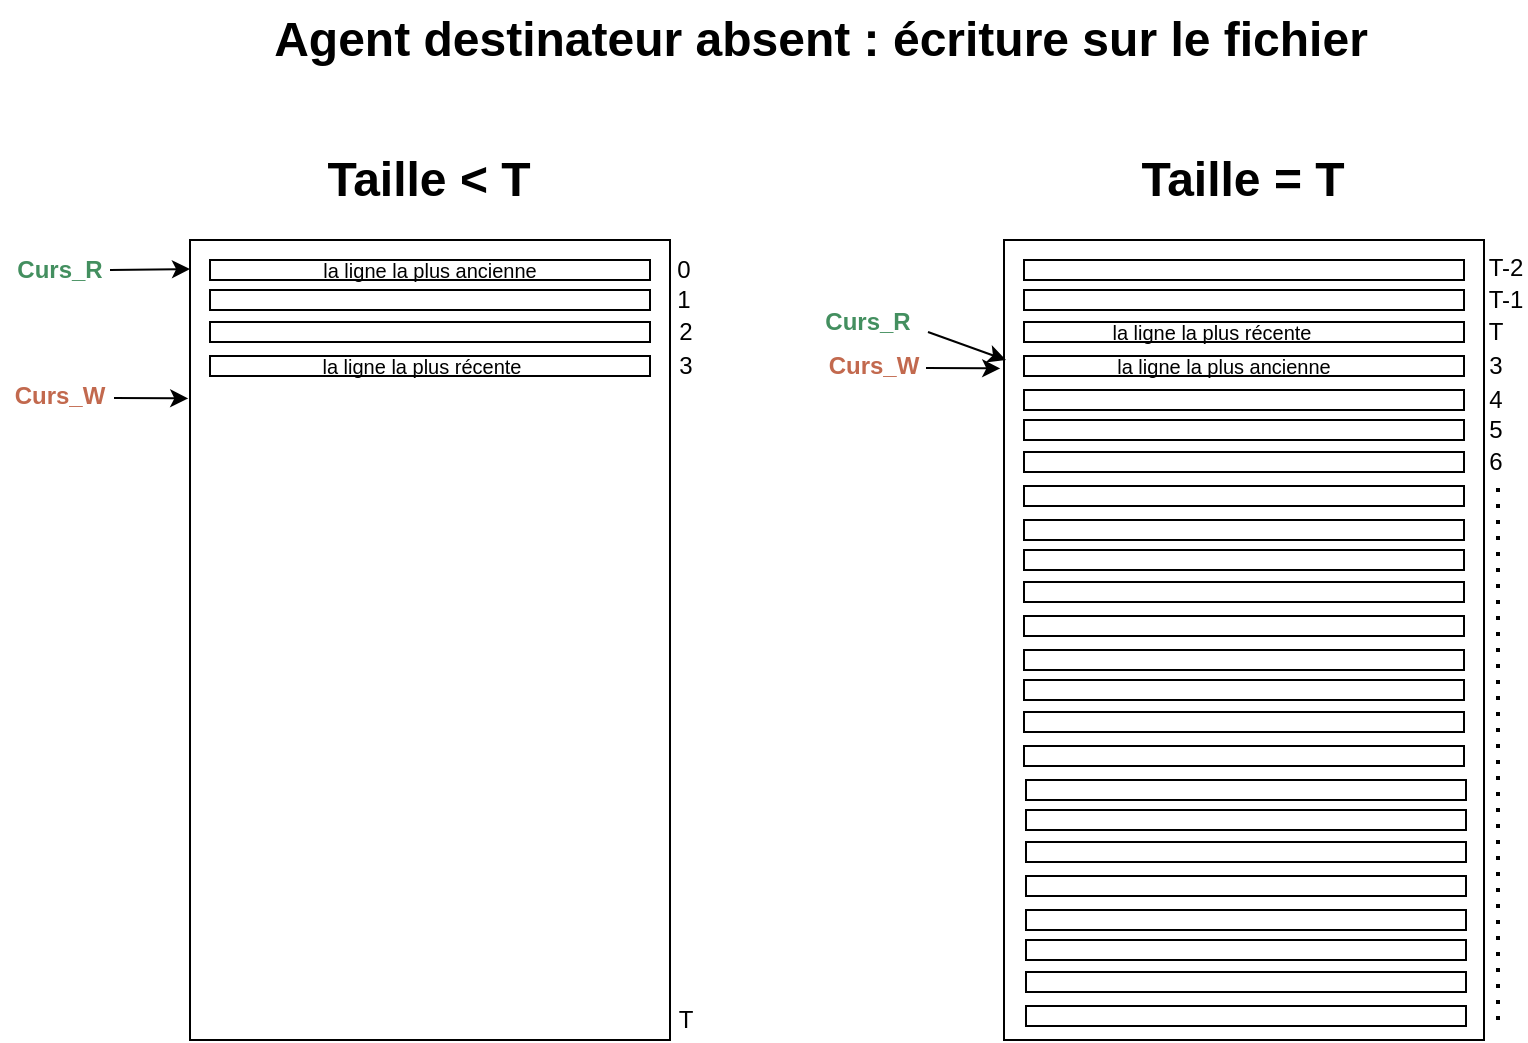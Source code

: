 <mxfile version="24.7.17" pages="2">
  <diagram name="Page-1" id="pLpfgeYwGpFJaBxvxh2n">
    <mxGraphModel dx="956" dy="521" grid="1" gridSize="10" guides="1" tooltips="1" connect="1" arrows="1" fold="1" page="1" pageScale="1" pageWidth="827" pageHeight="1169" math="0" shadow="0">
      <root>
        <mxCell id="0" />
        <mxCell id="1" parent="0" />
        <mxCell id="p97gS7HEvcgLnohrgNDr-1" value="" style="rounded=0;whiteSpace=wrap;html=1;" parent="1" vertex="1">
          <mxGeometry x="102" y="150" width="240" height="400" as="geometry" />
        </mxCell>
        <mxCell id="p97gS7HEvcgLnohrgNDr-2" value="" style="rounded=0;whiteSpace=wrap;html=1;" parent="1" vertex="1">
          <mxGeometry x="112" y="160" width="220" height="10" as="geometry" />
        </mxCell>
        <mxCell id="p97gS7HEvcgLnohrgNDr-3" value="" style="rounded=0;whiteSpace=wrap;html=1;" parent="1" vertex="1">
          <mxGeometry x="112" y="175" width="220" height="10" as="geometry" />
        </mxCell>
        <mxCell id="p97gS7HEvcgLnohrgNDr-4" value="" style="rounded=0;whiteSpace=wrap;html=1;" parent="1" vertex="1">
          <mxGeometry x="112" y="208" width="220" height="10" as="geometry" />
        </mxCell>
        <mxCell id="p97gS7HEvcgLnohrgNDr-5" value="" style="rounded=0;whiteSpace=wrap;html=1;" parent="1" vertex="1">
          <mxGeometry x="112" y="191" width="220" height="10" as="geometry" />
        </mxCell>
        <mxCell id="p97gS7HEvcgLnohrgNDr-9" value="" style="endArrow=classic;html=1;rounded=0;" parent="1" edge="1">
          <mxGeometry width="50" height="50" relative="1" as="geometry">
            <mxPoint x="62" y="165" as="sourcePoint" />
            <mxPoint x="102" y="164.5" as="targetPoint" />
          </mxGeometry>
        </mxCell>
        <mxCell id="p97gS7HEvcgLnohrgNDr-10" value="" style="endArrow=classic;html=1;rounded=0;entryX=-0.012;entryY=0.163;entryDx=0;entryDy=0;entryPerimeter=0;" parent="1" edge="1">
          <mxGeometry width="50" height="50" relative="1" as="geometry">
            <mxPoint x="64" y="229" as="sourcePoint" />
            <mxPoint x="101.12" y="229.2" as="targetPoint" />
          </mxGeometry>
        </mxCell>
        <mxCell id="p97gS7HEvcgLnohrgNDr-21" value="&lt;div&gt;&lt;font color=&quot;#c2694e&quot;&gt;&lt;b&gt;Curs_W&lt;/b&gt;&lt;/font&gt;&lt;/div&gt;" style="text;html=1;align=center;verticalAlign=middle;whiteSpace=wrap;rounded=0;" parent="1" vertex="1">
          <mxGeometry x="7" y="218" width="60" height="20" as="geometry" />
        </mxCell>
        <mxCell id="p97gS7HEvcgLnohrgNDr-22" value="&lt;b&gt;&lt;font color=&quot;#438f5f&quot;&gt;Curs_R&lt;/font&gt;&lt;/b&gt;" style="text;html=1;align=center;verticalAlign=middle;whiteSpace=wrap;rounded=0;" parent="1" vertex="1">
          <mxGeometry x="7" y="155" width="60" height="20" as="geometry" />
        </mxCell>
        <mxCell id="p97gS7HEvcgLnohrgNDr-24" value="0" style="text;html=1;align=center;verticalAlign=middle;whiteSpace=wrap;rounded=0;" parent="1" vertex="1">
          <mxGeometry x="344" y="160" width="10" height="10" as="geometry" />
        </mxCell>
        <mxCell id="p97gS7HEvcgLnohrgNDr-26" value="1" style="text;html=1;align=center;verticalAlign=middle;whiteSpace=wrap;rounded=0;" parent="1" vertex="1">
          <mxGeometry x="344" y="175" width="10" height="10" as="geometry" />
        </mxCell>
        <mxCell id="p97gS7HEvcgLnohrgNDr-27" value="2" style="text;html=1;align=center;verticalAlign=middle;whiteSpace=wrap;rounded=0;" parent="1" vertex="1">
          <mxGeometry x="345" y="191" width="10" height="10" as="geometry" />
        </mxCell>
        <mxCell id="p97gS7HEvcgLnohrgNDr-29" value="3" style="text;html=1;align=center;verticalAlign=middle;whiteSpace=wrap;rounded=0;" parent="1" vertex="1">
          <mxGeometry x="345" y="208" width="10" height="10" as="geometry" />
        </mxCell>
        <mxCell id="p97gS7HEvcgLnohrgNDr-33" value="T" style="text;html=1;align=center;verticalAlign=middle;whiteSpace=wrap;rounded=0;" parent="1" vertex="1">
          <mxGeometry x="345" y="535" width="10" height="10" as="geometry" />
        </mxCell>
        <mxCell id="p97gS7HEvcgLnohrgNDr-34" value="" style="rounded=0;whiteSpace=wrap;html=1;" parent="1" vertex="1">
          <mxGeometry x="509" y="150" width="240" height="400" as="geometry" />
        </mxCell>
        <mxCell id="p97gS7HEvcgLnohrgNDr-35" value="" style="rounded=0;whiteSpace=wrap;html=1;" parent="1" vertex="1">
          <mxGeometry x="519" y="160" width="220" height="10" as="geometry" />
        </mxCell>
        <mxCell id="p97gS7HEvcgLnohrgNDr-36" value="" style="rounded=0;whiteSpace=wrap;html=1;" parent="1" vertex="1">
          <mxGeometry x="519" y="175" width="220" height="10" as="geometry" />
        </mxCell>
        <mxCell id="p97gS7HEvcgLnohrgNDr-37" value="" style="rounded=0;whiteSpace=wrap;html=1;" parent="1" vertex="1">
          <mxGeometry x="519" y="208" width="220" height="10" as="geometry" />
        </mxCell>
        <mxCell id="p97gS7HEvcgLnohrgNDr-38" value="" style="rounded=0;whiteSpace=wrap;html=1;" parent="1" vertex="1">
          <mxGeometry x="519" y="191" width="220" height="10" as="geometry" />
        </mxCell>
        <mxCell id="p97gS7HEvcgLnohrgNDr-39" value="" style="endArrow=classic;html=1;rounded=0;exitX=1;exitY=0.75;exitDx=0;exitDy=0;" parent="1" source="p97gS7HEvcgLnohrgNDr-42" edge="1">
          <mxGeometry width="50" height="50" relative="1" as="geometry">
            <mxPoint x="471" y="519" as="sourcePoint" />
            <mxPoint x="510" y="210" as="targetPoint" />
          </mxGeometry>
        </mxCell>
        <mxCell id="p97gS7HEvcgLnohrgNDr-40" value="" style="endArrow=classic;html=1;rounded=0;entryX=-0.012;entryY=0.163;entryDx=0;entryDy=0;entryPerimeter=0;" parent="1" edge="1">
          <mxGeometry width="50" height="50" relative="1" as="geometry">
            <mxPoint x="470" y="214" as="sourcePoint" />
            <mxPoint x="507.12" y="214.2" as="targetPoint" />
          </mxGeometry>
        </mxCell>
        <mxCell id="p97gS7HEvcgLnohrgNDr-41" value="&lt;div&gt;&lt;font color=&quot;#c2694e&quot;&gt;&lt;b&gt;Curs_W&lt;/b&gt;&lt;/font&gt;&lt;/div&gt;" style="text;html=1;align=center;verticalAlign=middle;whiteSpace=wrap;rounded=0;" parent="1" vertex="1">
          <mxGeometry x="414" y="203" width="60" height="20" as="geometry" />
        </mxCell>
        <mxCell id="p97gS7HEvcgLnohrgNDr-42" value="&lt;b&gt;&lt;font color=&quot;#438f5f&quot;&gt;Curs_R&lt;/font&gt;&lt;/b&gt;" style="text;html=1;align=center;verticalAlign=middle;whiteSpace=wrap;rounded=0;" parent="1" vertex="1">
          <mxGeometry x="411" y="181" width="60" height="20" as="geometry" />
        </mxCell>
        <mxCell id="p97gS7HEvcgLnohrgNDr-44" value="3" style="text;html=1;align=center;verticalAlign=middle;whiteSpace=wrap;rounded=0;" parent="1" vertex="1">
          <mxGeometry x="750" y="208" width="10" height="10" as="geometry" />
        </mxCell>
        <mxCell id="p97gS7HEvcgLnohrgNDr-45" value="4" style="text;html=1;align=center;verticalAlign=middle;whiteSpace=wrap;rounded=0;" parent="1" vertex="1">
          <mxGeometry x="750" y="225" width="10" height="10" as="geometry" />
        </mxCell>
        <mxCell id="p97gS7HEvcgLnohrgNDr-46" value="5" style="text;html=1;align=center;verticalAlign=middle;whiteSpace=wrap;rounded=0;" parent="1" vertex="1">
          <mxGeometry x="750" y="240" width="10" height="10" as="geometry" />
        </mxCell>
        <mxCell id="p97gS7HEvcgLnohrgNDr-47" value="6" style="text;html=1;align=center;verticalAlign=middle;whiteSpace=wrap;rounded=0;" parent="1" vertex="1">
          <mxGeometry x="750" y="256" width="10" height="10" as="geometry" />
        </mxCell>
        <mxCell id="p97gS7HEvcgLnohrgNDr-48" value="T" style="text;html=1;align=center;verticalAlign=middle;whiteSpace=wrap;rounded=0;" parent="1" vertex="1">
          <mxGeometry x="750" y="191" width="10" height="10" as="geometry" />
        </mxCell>
        <mxCell id="p97gS7HEvcgLnohrgNDr-49" value="" style="rounded=0;whiteSpace=wrap;html=1;" parent="1" vertex="1">
          <mxGeometry x="519" y="225" width="220" height="10" as="geometry" />
        </mxCell>
        <mxCell id="p97gS7HEvcgLnohrgNDr-50" value="" style="rounded=0;whiteSpace=wrap;html=1;" parent="1" vertex="1">
          <mxGeometry x="519" y="240" width="220" height="10" as="geometry" />
        </mxCell>
        <mxCell id="p97gS7HEvcgLnohrgNDr-51" value="" style="rounded=0;whiteSpace=wrap;html=1;" parent="1" vertex="1">
          <mxGeometry x="519" y="273" width="220" height="10" as="geometry" />
        </mxCell>
        <mxCell id="p97gS7HEvcgLnohrgNDr-52" value="" style="rounded=0;whiteSpace=wrap;html=1;" parent="1" vertex="1">
          <mxGeometry x="519" y="256" width="220" height="10" as="geometry" />
        </mxCell>
        <mxCell id="p97gS7HEvcgLnohrgNDr-53" value="" style="rounded=0;whiteSpace=wrap;html=1;" parent="1" vertex="1">
          <mxGeometry x="519" y="290" width="220" height="10" as="geometry" />
        </mxCell>
        <mxCell id="p97gS7HEvcgLnohrgNDr-54" value="" style="rounded=0;whiteSpace=wrap;html=1;" parent="1" vertex="1">
          <mxGeometry x="519" y="305" width="220" height="10" as="geometry" />
        </mxCell>
        <mxCell id="p97gS7HEvcgLnohrgNDr-55" value="" style="rounded=0;whiteSpace=wrap;html=1;" parent="1" vertex="1">
          <mxGeometry x="519" y="338" width="220" height="10" as="geometry" />
        </mxCell>
        <mxCell id="p97gS7HEvcgLnohrgNDr-56" value="" style="rounded=0;whiteSpace=wrap;html=1;" parent="1" vertex="1">
          <mxGeometry x="519" y="321" width="220" height="10" as="geometry" />
        </mxCell>
        <mxCell id="p97gS7HEvcgLnohrgNDr-57" value="" style="rounded=0;whiteSpace=wrap;html=1;" parent="1" vertex="1">
          <mxGeometry x="519" y="355" width="220" height="10" as="geometry" />
        </mxCell>
        <mxCell id="p97gS7HEvcgLnohrgNDr-58" value="" style="rounded=0;whiteSpace=wrap;html=1;" parent="1" vertex="1">
          <mxGeometry x="519" y="370" width="220" height="10" as="geometry" />
        </mxCell>
        <mxCell id="p97gS7HEvcgLnohrgNDr-59" value="" style="rounded=0;whiteSpace=wrap;html=1;" parent="1" vertex="1">
          <mxGeometry x="519" y="403" width="220" height="10" as="geometry" />
        </mxCell>
        <mxCell id="p97gS7HEvcgLnohrgNDr-60" value="" style="rounded=0;whiteSpace=wrap;html=1;" parent="1" vertex="1">
          <mxGeometry x="519" y="386" width="220" height="10" as="geometry" />
        </mxCell>
        <mxCell id="p97gS7HEvcgLnohrgNDr-61" value="" style="rounded=0;whiteSpace=wrap;html=1;" parent="1" vertex="1">
          <mxGeometry x="520" y="420" width="220" height="10" as="geometry" />
        </mxCell>
        <mxCell id="p97gS7HEvcgLnohrgNDr-62" value="" style="rounded=0;whiteSpace=wrap;html=1;" parent="1" vertex="1">
          <mxGeometry x="520" y="435" width="220" height="10" as="geometry" />
        </mxCell>
        <mxCell id="p97gS7HEvcgLnohrgNDr-63" value="" style="rounded=0;whiteSpace=wrap;html=1;" parent="1" vertex="1">
          <mxGeometry x="520" y="468" width="220" height="10" as="geometry" />
        </mxCell>
        <mxCell id="p97gS7HEvcgLnohrgNDr-64" value="" style="rounded=0;whiteSpace=wrap;html=1;" parent="1" vertex="1">
          <mxGeometry x="520" y="451" width="220" height="10" as="geometry" />
        </mxCell>
        <mxCell id="p97gS7HEvcgLnohrgNDr-65" value="" style="rounded=0;whiteSpace=wrap;html=1;" parent="1" vertex="1">
          <mxGeometry x="520" y="485" width="220" height="10" as="geometry" />
        </mxCell>
        <mxCell id="p97gS7HEvcgLnohrgNDr-66" value="" style="rounded=0;whiteSpace=wrap;html=1;" parent="1" vertex="1">
          <mxGeometry x="520" y="500" width="220" height="10" as="geometry" />
        </mxCell>
        <mxCell id="p97gS7HEvcgLnohrgNDr-67" value="" style="rounded=0;whiteSpace=wrap;html=1;" parent="1" vertex="1">
          <mxGeometry x="520" y="533" width="220" height="10" as="geometry" />
        </mxCell>
        <mxCell id="p97gS7HEvcgLnohrgNDr-68" value="" style="rounded=0;whiteSpace=wrap;html=1;" parent="1" vertex="1">
          <mxGeometry x="520" y="516" width="220" height="10" as="geometry" />
        </mxCell>
        <mxCell id="p97gS7HEvcgLnohrgNDr-69" value="" style="endArrow=none;dashed=1;html=1;dashPattern=1 3;strokeWidth=2;rounded=0;" parent="1" edge="1">
          <mxGeometry width="50" height="50" relative="1" as="geometry">
            <mxPoint x="756" y="540" as="sourcePoint" />
            <mxPoint x="756" y="270" as="targetPoint" />
          </mxGeometry>
        </mxCell>
        <mxCell id="p97gS7HEvcgLnohrgNDr-71" value="Taille &amp;lt; T" style="text;strokeColor=none;fillColor=none;html=1;fontSize=24;fontStyle=1;verticalAlign=middle;align=center;" parent="1" vertex="1">
          <mxGeometry x="102" y="100" width="238" height="40" as="geometry" />
        </mxCell>
        <mxCell id="p97gS7HEvcgLnohrgNDr-72" value="Taille = T" style="text;strokeColor=none;fillColor=none;html=1;fontSize=24;fontStyle=1;verticalAlign=middle;align=center;" parent="1" vertex="1">
          <mxGeometry x="509" y="100" width="238" height="40" as="geometry" />
        </mxCell>
        <mxCell id="p97gS7HEvcgLnohrgNDr-73" value="Agent destinateur absent : écriture sur le fichier" style="text;strokeColor=none;fillColor=none;html=1;fontSize=24;fontStyle=1;verticalAlign=middle;align=center;" parent="1" vertex="1">
          <mxGeometry x="102" y="30" width="630" height="40" as="geometry" />
        </mxCell>
        <mxCell id="p97gS7HEvcgLnohrgNDr-179" value="T-1" style="text;html=1;align=center;verticalAlign=middle;whiteSpace=wrap;rounded=0;" parent="1" vertex="1">
          <mxGeometry x="750" y="175" width="20" height="10" as="geometry" />
        </mxCell>
        <mxCell id="p97gS7HEvcgLnohrgNDr-180" value="T-2" style="text;html=1;align=center;verticalAlign=middle;whiteSpace=wrap;rounded=0;" parent="1" vertex="1">
          <mxGeometry x="750" y="159" width="20" height="10" as="geometry" />
        </mxCell>
        <mxCell id="H-yqMwzXEyfxBamkyjbZ-1" value="la ligne la plus ancienne" style="text;html=1;align=center;verticalAlign=middle;whiteSpace=wrap;rounded=0;fontSize=10;" parent="1" vertex="1">
          <mxGeometry x="519" y="208" width="200" height="10" as="geometry" />
        </mxCell>
        <mxCell id="H-yqMwzXEyfxBamkyjbZ-3" value="la ligne la plus récente" style="text;html=1;align=center;verticalAlign=middle;whiteSpace=wrap;rounded=0;fontSize=10;" parent="1" vertex="1">
          <mxGeometry x="513" y="191" width="200" height="10" as="geometry" />
        </mxCell>
        <mxCell id="H-yqMwzXEyfxBamkyjbZ-5" value="la ligne la plus ancienne" style="text;html=1;align=center;verticalAlign=middle;whiteSpace=wrap;rounded=0;fontSize=10;" parent="1" vertex="1">
          <mxGeometry x="122" y="160" width="200" height="10" as="geometry" />
        </mxCell>
        <mxCell id="H-yqMwzXEyfxBamkyjbZ-6" value="la ligne la plus récente" style="text;html=1;align=center;verticalAlign=middle;whiteSpace=wrap;rounded=0;fontSize=10;" parent="1" vertex="1">
          <mxGeometry x="118" y="208" width="200" height="10" as="geometry" />
        </mxCell>
      </root>
    </mxGraphModel>
  </diagram>
  <diagram id="r4-pRKmgO0rs5gsOgGFt" name="Page-2">
    <mxGraphModel dx="956" dy="521" grid="1" gridSize="10" guides="1" tooltips="1" connect="1" arrows="1" fold="1" page="1" pageScale="1" pageWidth="827" pageHeight="1169" math="0" shadow="0">
      <root>
        <mxCell id="0" />
        <mxCell id="1" parent="0" />
        <mxCell id="-x5F8SVMj-sn2POz2QdR-1" value="" style="rounded=0;whiteSpace=wrap;html=1;" parent="1" vertex="1">
          <mxGeometry x="115" y="170" width="240" height="400" as="geometry" />
        </mxCell>
        <mxCell id="-x5F8SVMj-sn2POz2QdR-2" value="" style="rounded=0;whiteSpace=wrap;html=1;" parent="1" vertex="1">
          <mxGeometry x="125" y="180" width="220" height="10" as="geometry" />
        </mxCell>
        <mxCell id="-x5F8SVMj-sn2POz2QdR-3" value="" style="rounded=0;whiteSpace=wrap;html=1;" parent="1" vertex="1">
          <mxGeometry x="125" y="195" width="220" height="10" as="geometry" />
        </mxCell>
        <mxCell id="-x5F8SVMj-sn2POz2QdR-4" value="" style="rounded=0;whiteSpace=wrap;html=1;" parent="1" vertex="1">
          <mxGeometry x="125" y="228" width="220" height="10" as="geometry" />
        </mxCell>
        <mxCell id="-x5F8SVMj-sn2POz2QdR-5" value="" style="rounded=0;whiteSpace=wrap;html=1;" parent="1" vertex="1">
          <mxGeometry x="125" y="211" width="220" height="10" as="geometry" />
        </mxCell>
        <mxCell id="-x5F8SVMj-sn2POz2QdR-6" value="" style="endArrow=classic;html=1;rounded=0;" parent="1" edge="1">
          <mxGeometry width="50" height="50" relative="1" as="geometry">
            <mxPoint x="75" y="185" as="sourcePoint" />
            <mxPoint x="115" y="184.5" as="targetPoint" />
          </mxGeometry>
        </mxCell>
        <mxCell id="-x5F8SVMj-sn2POz2QdR-7" value="" style="endArrow=classic;html=1;rounded=0;entryX=-0.012;entryY=0.163;entryDx=0;entryDy=0;entryPerimeter=0;" parent="1" edge="1">
          <mxGeometry width="50" height="50" relative="1" as="geometry">
            <mxPoint x="76" y="247" as="sourcePoint" />
            <mxPoint x="113.12" y="247.2" as="targetPoint" />
          </mxGeometry>
        </mxCell>
        <mxCell id="-x5F8SVMj-sn2POz2QdR-8" value="&lt;div&gt;&lt;font color=&quot;#c2694e&quot;&gt;&lt;b&gt;Curs_W&lt;/b&gt;&lt;/font&gt;&lt;/div&gt;" style="text;html=1;align=center;verticalAlign=middle;whiteSpace=wrap;rounded=0;" parent="1" vertex="1">
          <mxGeometry x="20" y="234" width="60" height="20" as="geometry" />
        </mxCell>
        <mxCell id="-x5F8SVMj-sn2POz2QdR-9" value="&lt;b&gt;&lt;font color=&quot;#438f5f&quot;&gt;Curs_R&lt;/font&gt;&lt;/b&gt;" style="text;html=1;align=center;verticalAlign=middle;whiteSpace=wrap;rounded=0;" parent="1" vertex="1">
          <mxGeometry x="20" y="175" width="60" height="20" as="geometry" />
        </mxCell>
        <mxCell id="-x5F8SVMj-sn2POz2QdR-10" value="0" style="text;html=1;align=center;verticalAlign=middle;whiteSpace=wrap;rounded=0;" parent="1" vertex="1">
          <mxGeometry x="357" y="180" width="10" height="10" as="geometry" />
        </mxCell>
        <mxCell id="-x5F8SVMj-sn2POz2QdR-11" value="1" style="text;html=1;align=center;verticalAlign=middle;whiteSpace=wrap;rounded=0;" parent="1" vertex="1">
          <mxGeometry x="357" y="195" width="10" height="10" as="geometry" />
        </mxCell>
        <mxCell id="-x5F8SVMj-sn2POz2QdR-12" value="2" style="text;html=1;align=center;verticalAlign=middle;whiteSpace=wrap;rounded=0;" parent="1" vertex="1">
          <mxGeometry x="358" y="211" width="10" height="10" as="geometry" />
        </mxCell>
        <mxCell id="-x5F8SVMj-sn2POz2QdR-13" value="3" style="text;html=1;align=center;verticalAlign=middle;whiteSpace=wrap;rounded=0;" parent="1" vertex="1">
          <mxGeometry x="358" y="228" width="10" height="10" as="geometry" />
        </mxCell>
        <mxCell id="-x5F8SVMj-sn2POz2QdR-14" value="T" style="text;html=1;align=center;verticalAlign=middle;whiteSpace=wrap;rounded=0;" parent="1" vertex="1">
          <mxGeometry x="358" y="555" width="10" height="10" as="geometry" />
        </mxCell>
        <mxCell id="-x5F8SVMj-sn2POz2QdR-15" value="" style="rounded=0;whiteSpace=wrap;html=1;" parent="1" vertex="1">
          <mxGeometry x="522" y="170" width="240" height="400" as="geometry" />
        </mxCell>
        <mxCell id="-x5F8SVMj-sn2POz2QdR-16" value="" style="rounded=0;whiteSpace=wrap;html=1;" parent="1" vertex="1">
          <mxGeometry x="532" y="180" width="220" height="10" as="geometry" />
        </mxCell>
        <mxCell id="-x5F8SVMj-sn2POz2QdR-17" value="" style="rounded=0;whiteSpace=wrap;html=1;" parent="1" vertex="1">
          <mxGeometry x="532" y="195" width="220" height="10" as="geometry" />
        </mxCell>
        <mxCell id="-x5F8SVMj-sn2POz2QdR-18" value="" style="rounded=0;whiteSpace=wrap;html=1;" parent="1" vertex="1">
          <mxGeometry x="532" y="228" width="220" height="10" as="geometry" />
        </mxCell>
        <mxCell id="-x5F8SVMj-sn2POz2QdR-19" value="" style="rounded=0;whiteSpace=wrap;html=1;" parent="1" vertex="1">
          <mxGeometry x="532" y="211" width="220" height="10" as="geometry" />
        </mxCell>
        <mxCell id="-x5F8SVMj-sn2POz2QdR-20" value="" style="endArrow=classic;html=1;rounded=0;entryX=-0.004;entryY=0.153;entryDx=0;entryDy=0;entryPerimeter=0;exitX=1;exitY=0.5;exitDx=0;exitDy=0;" parent="1" edge="1">
          <mxGeometry width="50" height="50" relative="1" as="geometry">
            <mxPoint x="484" y="213" as="sourcePoint" />
            <mxPoint x="521.04" y="233.2" as="targetPoint" />
          </mxGeometry>
        </mxCell>
        <mxCell id="-x5F8SVMj-sn2POz2QdR-21" value="" style="endArrow=classic;html=1;rounded=0;entryX=-0.012;entryY=0.163;entryDx=0;entryDy=0;entryPerimeter=0;" parent="1" edge="1">
          <mxGeometry width="50" height="50" relative="1" as="geometry">
            <mxPoint x="483" y="234" as="sourcePoint" />
            <mxPoint x="520.12" y="234.2" as="targetPoint" />
          </mxGeometry>
        </mxCell>
        <mxCell id="-x5F8SVMj-sn2POz2QdR-22" value="&lt;div&gt;&lt;font color=&quot;#c2694e&quot;&gt;&lt;b&gt;Curs_W&lt;/b&gt;&lt;/font&gt;&lt;/div&gt;" style="text;html=1;align=center;verticalAlign=middle;whiteSpace=wrap;rounded=0;" parent="1" vertex="1">
          <mxGeometry x="427" y="200" width="60" height="20" as="geometry" />
        </mxCell>
        <mxCell id="-x5F8SVMj-sn2POz2QdR-23" value="&lt;b&gt;&lt;font color=&quot;#438f5f&quot;&gt;Curs_R&lt;/font&gt;&lt;/b&gt;" style="text;html=1;align=center;verticalAlign=middle;whiteSpace=wrap;rounded=0;" parent="1" vertex="1">
          <mxGeometry x="427" y="223" width="60" height="20" as="geometry" />
        </mxCell>
        <mxCell id="-x5F8SVMj-sn2POz2QdR-24" value="3&amp;nbsp; début de traitement" style="text;html=1;align=center;verticalAlign=middle;whiteSpace=wrap;rounded=0;" parent="1" vertex="1">
          <mxGeometry x="761" y="228" width="127" height="10" as="geometry" />
        </mxCell>
        <mxCell id="-x5F8SVMj-sn2POz2QdR-25" value="4" style="text;html=1;align=center;verticalAlign=middle;whiteSpace=wrap;rounded=0;" parent="1" vertex="1">
          <mxGeometry x="764" y="245" width="10" height="10" as="geometry" />
        </mxCell>
        <mxCell id="-x5F8SVMj-sn2POz2QdR-26" value="5" style="text;html=1;align=center;verticalAlign=middle;whiteSpace=wrap;rounded=0;" parent="1" vertex="1">
          <mxGeometry x="764" y="260" width="10" height="10" as="geometry" />
        </mxCell>
        <mxCell id="-x5F8SVMj-sn2POz2QdR-27" value="6" style="text;html=1;align=center;verticalAlign=middle;whiteSpace=wrap;rounded=0;" parent="1" vertex="1">
          <mxGeometry x="764" y="276" width="10" height="10" as="geometry" />
        </mxCell>
        <mxCell id="-x5F8SVMj-sn2POz2QdR-29" value="" style="rounded=0;whiteSpace=wrap;html=1;" parent="1" vertex="1">
          <mxGeometry x="532" y="245" width="220" height="10" as="geometry" />
        </mxCell>
        <mxCell id="-x5F8SVMj-sn2POz2QdR-30" value="" style="rounded=0;whiteSpace=wrap;html=1;" parent="1" vertex="1">
          <mxGeometry x="532" y="260" width="220" height="10" as="geometry" />
        </mxCell>
        <mxCell id="-x5F8SVMj-sn2POz2QdR-31" value="" style="rounded=0;whiteSpace=wrap;html=1;" parent="1" vertex="1">
          <mxGeometry x="532" y="293" width="220" height="10" as="geometry" />
        </mxCell>
        <mxCell id="-x5F8SVMj-sn2POz2QdR-32" value="" style="rounded=0;whiteSpace=wrap;html=1;" parent="1" vertex="1">
          <mxGeometry x="532" y="276" width="220" height="10" as="geometry" />
        </mxCell>
        <mxCell id="-x5F8SVMj-sn2POz2QdR-33" value="" style="rounded=0;whiteSpace=wrap;html=1;" parent="1" vertex="1">
          <mxGeometry x="532" y="310" width="220" height="10" as="geometry" />
        </mxCell>
        <mxCell id="-x5F8SVMj-sn2POz2QdR-34" value="" style="rounded=0;whiteSpace=wrap;html=1;" parent="1" vertex="1">
          <mxGeometry x="532" y="325" width="220" height="10" as="geometry" />
        </mxCell>
        <mxCell id="-x5F8SVMj-sn2POz2QdR-35" value="" style="rounded=0;whiteSpace=wrap;html=1;" parent="1" vertex="1">
          <mxGeometry x="532" y="358" width="220" height="10" as="geometry" />
        </mxCell>
        <mxCell id="-x5F8SVMj-sn2POz2QdR-36" value="" style="rounded=0;whiteSpace=wrap;html=1;" parent="1" vertex="1">
          <mxGeometry x="532" y="341" width="220" height="10" as="geometry" />
        </mxCell>
        <mxCell id="-x5F8SVMj-sn2POz2QdR-37" value="" style="rounded=0;whiteSpace=wrap;html=1;" parent="1" vertex="1">
          <mxGeometry x="532" y="375" width="220" height="10" as="geometry" />
        </mxCell>
        <mxCell id="-x5F8SVMj-sn2POz2QdR-38" value="" style="rounded=0;whiteSpace=wrap;html=1;" parent="1" vertex="1">
          <mxGeometry x="532" y="390" width="220" height="10" as="geometry" />
        </mxCell>
        <mxCell id="-x5F8SVMj-sn2POz2QdR-39" value="" style="rounded=0;whiteSpace=wrap;html=1;" parent="1" vertex="1">
          <mxGeometry x="532" y="423" width="220" height="10" as="geometry" />
        </mxCell>
        <mxCell id="-x5F8SVMj-sn2POz2QdR-40" value="" style="rounded=0;whiteSpace=wrap;html=1;" parent="1" vertex="1">
          <mxGeometry x="532" y="406" width="220" height="10" as="geometry" />
        </mxCell>
        <mxCell id="-x5F8SVMj-sn2POz2QdR-41" value="" style="rounded=0;whiteSpace=wrap;html=1;" parent="1" vertex="1">
          <mxGeometry x="533" y="440" width="220" height="10" as="geometry" />
        </mxCell>
        <mxCell id="-x5F8SVMj-sn2POz2QdR-42" value="" style="rounded=0;whiteSpace=wrap;html=1;" parent="1" vertex="1">
          <mxGeometry x="533" y="455" width="220" height="10" as="geometry" />
        </mxCell>
        <mxCell id="-x5F8SVMj-sn2POz2QdR-43" value="" style="rounded=0;whiteSpace=wrap;html=1;" parent="1" vertex="1">
          <mxGeometry x="533" y="488" width="220" height="10" as="geometry" />
        </mxCell>
        <mxCell id="-x5F8SVMj-sn2POz2QdR-44" value="" style="rounded=0;whiteSpace=wrap;html=1;" parent="1" vertex="1">
          <mxGeometry x="533" y="471" width="220" height="10" as="geometry" />
        </mxCell>
        <mxCell id="-x5F8SVMj-sn2POz2QdR-45" value="" style="rounded=0;whiteSpace=wrap;html=1;" parent="1" vertex="1">
          <mxGeometry x="533" y="505" width="220" height="10" as="geometry" />
        </mxCell>
        <mxCell id="-x5F8SVMj-sn2POz2QdR-46" value="" style="rounded=0;whiteSpace=wrap;html=1;" parent="1" vertex="1">
          <mxGeometry x="533" y="520" width="220" height="10" as="geometry" />
        </mxCell>
        <mxCell id="-x5F8SVMj-sn2POz2QdR-47" value="" style="rounded=0;whiteSpace=wrap;html=1;" parent="1" vertex="1">
          <mxGeometry x="533" y="553" width="220" height="10" as="geometry" />
        </mxCell>
        <mxCell id="-x5F8SVMj-sn2POz2QdR-48" value="" style="rounded=0;whiteSpace=wrap;html=1;" parent="1" vertex="1">
          <mxGeometry x="533" y="536" width="220" height="10" as="geometry" />
        </mxCell>
        <mxCell id="-x5F8SVMj-sn2POz2QdR-49" value="" style="endArrow=none;dashed=1;html=1;dashPattern=1 3;strokeWidth=2;rounded=0;" parent="1" edge="1">
          <mxGeometry width="50" height="50" relative="1" as="geometry">
            <mxPoint x="769" y="560" as="sourcePoint" />
            <mxPoint x="769" y="290" as="targetPoint" />
          </mxGeometry>
        </mxCell>
        <mxCell id="-x5F8SVMj-sn2POz2QdR-50" value="Taille &amp;lt; T" style="text;strokeColor=none;fillColor=none;html=1;fontSize=24;fontStyle=1;verticalAlign=middle;align=center;" parent="1" vertex="1">
          <mxGeometry x="115" y="120" width="238" height="40" as="geometry" />
        </mxCell>
        <mxCell id="-x5F8SVMj-sn2POz2QdR-51" value="Taille = T" style="text;strokeColor=none;fillColor=none;html=1;fontSize=24;fontStyle=1;verticalAlign=middle;align=center;" parent="1" vertex="1">
          <mxGeometry x="522" y="120" width="238" height="40" as="geometry" />
        </mxCell>
        <mxCell id="A88zmJj9Vys2rDCrVd89-1" value="T-1" style="text;html=1;align=center;verticalAlign=middle;whiteSpace=wrap;rounded=0;" parent="1" vertex="1">
          <mxGeometry x="759" y="196" width="27" height="10" as="geometry" />
        </mxCell>
        <mxCell id="A88zmJj9Vys2rDCrVd89-2" value="&lt;div&gt;T-2&lt;/div&gt;" style="text;html=1;align=center;verticalAlign=middle;whiteSpace=wrap;rounded=0;" parent="1" vertex="1">
          <mxGeometry x="763" y="180" width="20" height="10" as="geometry" />
        </mxCell>
        <mxCell id="RLXmBJJ1QXUYWi4NOoAF-2" style="edgeStyle=orthogonalEdgeStyle;rounded=0;orthogonalLoop=1;jettySize=auto;html=1;" edge="1" parent="1">
          <mxGeometry relative="1" as="geometry">
            <mxPoint x="792" y="560" as="targetPoint" />
            <mxPoint x="792.533" y="241" as="sourcePoint" />
            <Array as="points">
              <mxPoint x="793" y="242" />
              <mxPoint x="792" y="406" />
              <mxPoint x="794" y="406" />
            </Array>
          </mxGeometry>
        </mxCell>
        <mxCell id="RLXmBJJ1QXUYWi4NOoAF-5" value="" style="endArrow=classic;html=1;rounded=0;" edge="1" parent="1">
          <mxGeometry width="50" height="50" relative="1" as="geometry">
            <mxPoint x="793" y="190" as="sourcePoint" />
            <mxPoint x="793" y="210" as="targetPoint" />
          </mxGeometry>
        </mxCell>
        <mxCell id="RLXmBJJ1QXUYWi4NOoAF-9" value="" style="endArrow=classic;html=1;rounded=0;" edge="1" parent="1">
          <mxGeometry width="50" height="50" relative="1" as="geometry">
            <mxPoint x="800" y="559" as="sourcePoint" />
            <mxPoint x="792" y="186" as="targetPoint" />
            <Array as="points">
              <mxPoint x="902" y="559" />
              <mxPoint x="902" y="186" />
            </Array>
          </mxGeometry>
        </mxCell>
        <mxCell id="-x5F8SVMj-sn2POz2QdR-28" value="&lt;div align=&quot;left&quot;&gt;T fin de traitement&lt;/div&gt;&lt;div align=&quot;left&quot;&gt;&lt;br&gt;&lt;/div&gt;" style="text;html=1;align=left;verticalAlign=middle;whiteSpace=wrap;rounded=0;" parent="1" vertex="1">
          <mxGeometry x="763" y="224" width="100" as="geometry" />
        </mxCell>
        <mxCell id="9yAmAQGwQwJWp2M3BAXP-1" value="&lt;font style=&quot;font-size: 9px;&quot;&gt;la ligne la plus ancienne&lt;/font&gt;" style="text;html=1;align=center;verticalAlign=middle;whiteSpace=wrap;rounded=0;fontSize=10;" vertex="1" parent="1">
          <mxGeometry x="130" y="179" width="200" height="10" as="geometry" />
        </mxCell>
        <mxCell id="AU24fqQiSxY51bxSFTFg-1" value="&lt;font style=&quot;font-size: 9px;&quot;&gt;la ligne la plus récente&lt;/font&gt;" style="text;html=1;align=center;verticalAlign=middle;whiteSpace=wrap;rounded=0;fontSize=10;" vertex="1" parent="1">
          <mxGeometry x="127" y="227" width="200" height="10" as="geometry" />
        </mxCell>
        <mxCell id="v7_41tm2ifH8SgZnPu7C-1" value="&lt;font style=&quot;font-size: 9px;&quot;&gt;la ligne la plus récente&lt;/font&gt;" style="text;html=1;align=center;verticalAlign=middle;whiteSpace=wrap;rounded=0;fontSize=10;" vertex="1" parent="1">
          <mxGeometry x="533" y="210" width="200" height="10" as="geometry" />
        </mxCell>
        <mxCell id="v7_41tm2ifH8SgZnPu7C-2" value="&lt;font style=&quot;font-size: 9px;&quot;&gt;la ligne la plus ancienne&lt;/font&gt;" style="text;html=1;align=center;verticalAlign=middle;whiteSpace=wrap;rounded=0;fontSize=10;" vertex="1" parent="1">
          <mxGeometry x="537" y="228" width="200" height="10" as="geometry" />
        </mxCell>
      </root>
    </mxGraphModel>
  </diagram>
</mxfile>
